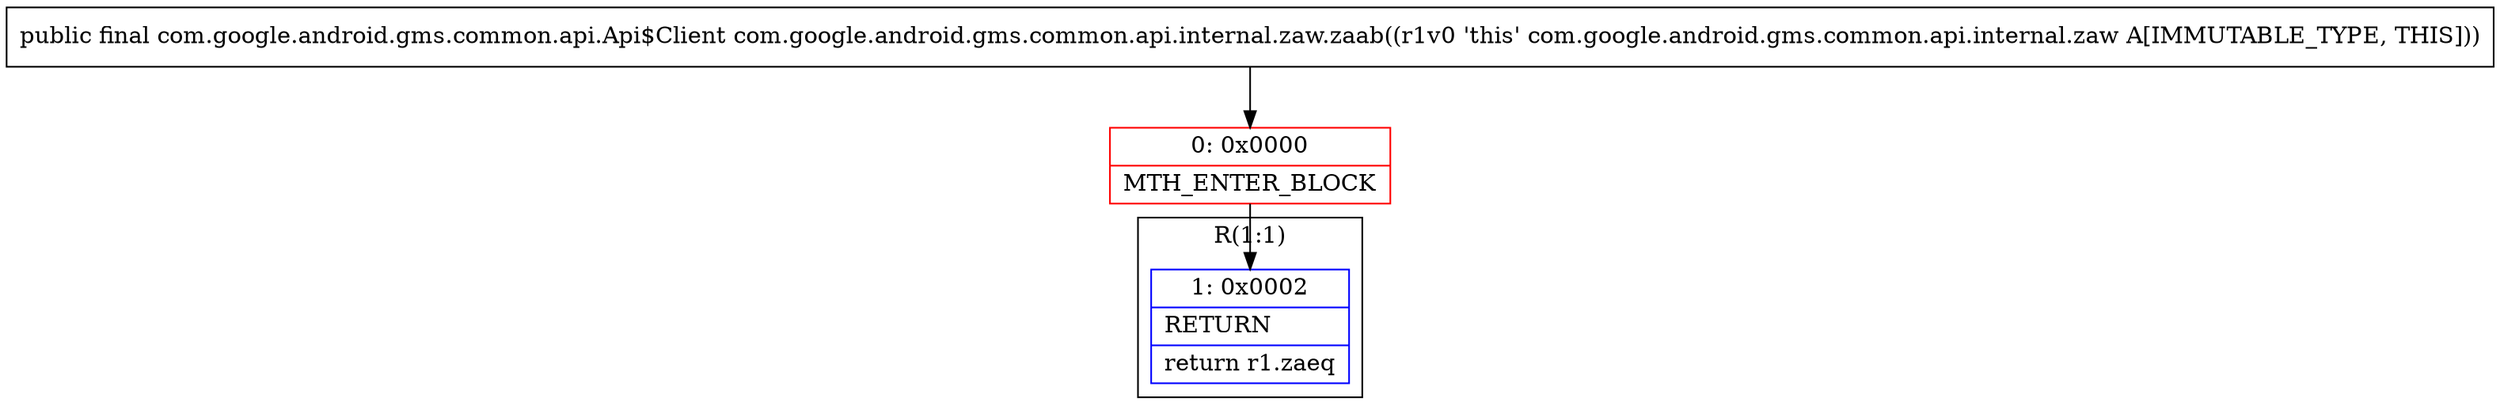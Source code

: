 digraph "CFG forcom.google.android.gms.common.api.internal.zaw.zaab()Lcom\/google\/android\/gms\/common\/api\/Api$Client;" {
subgraph cluster_Region_73084919 {
label = "R(1:1)";
node [shape=record,color=blue];
Node_1 [shape=record,label="{1\:\ 0x0002|RETURN\l|return r1.zaeq\l}"];
}
Node_0 [shape=record,color=red,label="{0\:\ 0x0000|MTH_ENTER_BLOCK\l}"];
MethodNode[shape=record,label="{public final com.google.android.gms.common.api.Api$Client com.google.android.gms.common.api.internal.zaw.zaab((r1v0 'this' com.google.android.gms.common.api.internal.zaw A[IMMUTABLE_TYPE, THIS])) }"];
MethodNode -> Node_0;
Node_0 -> Node_1;
}


